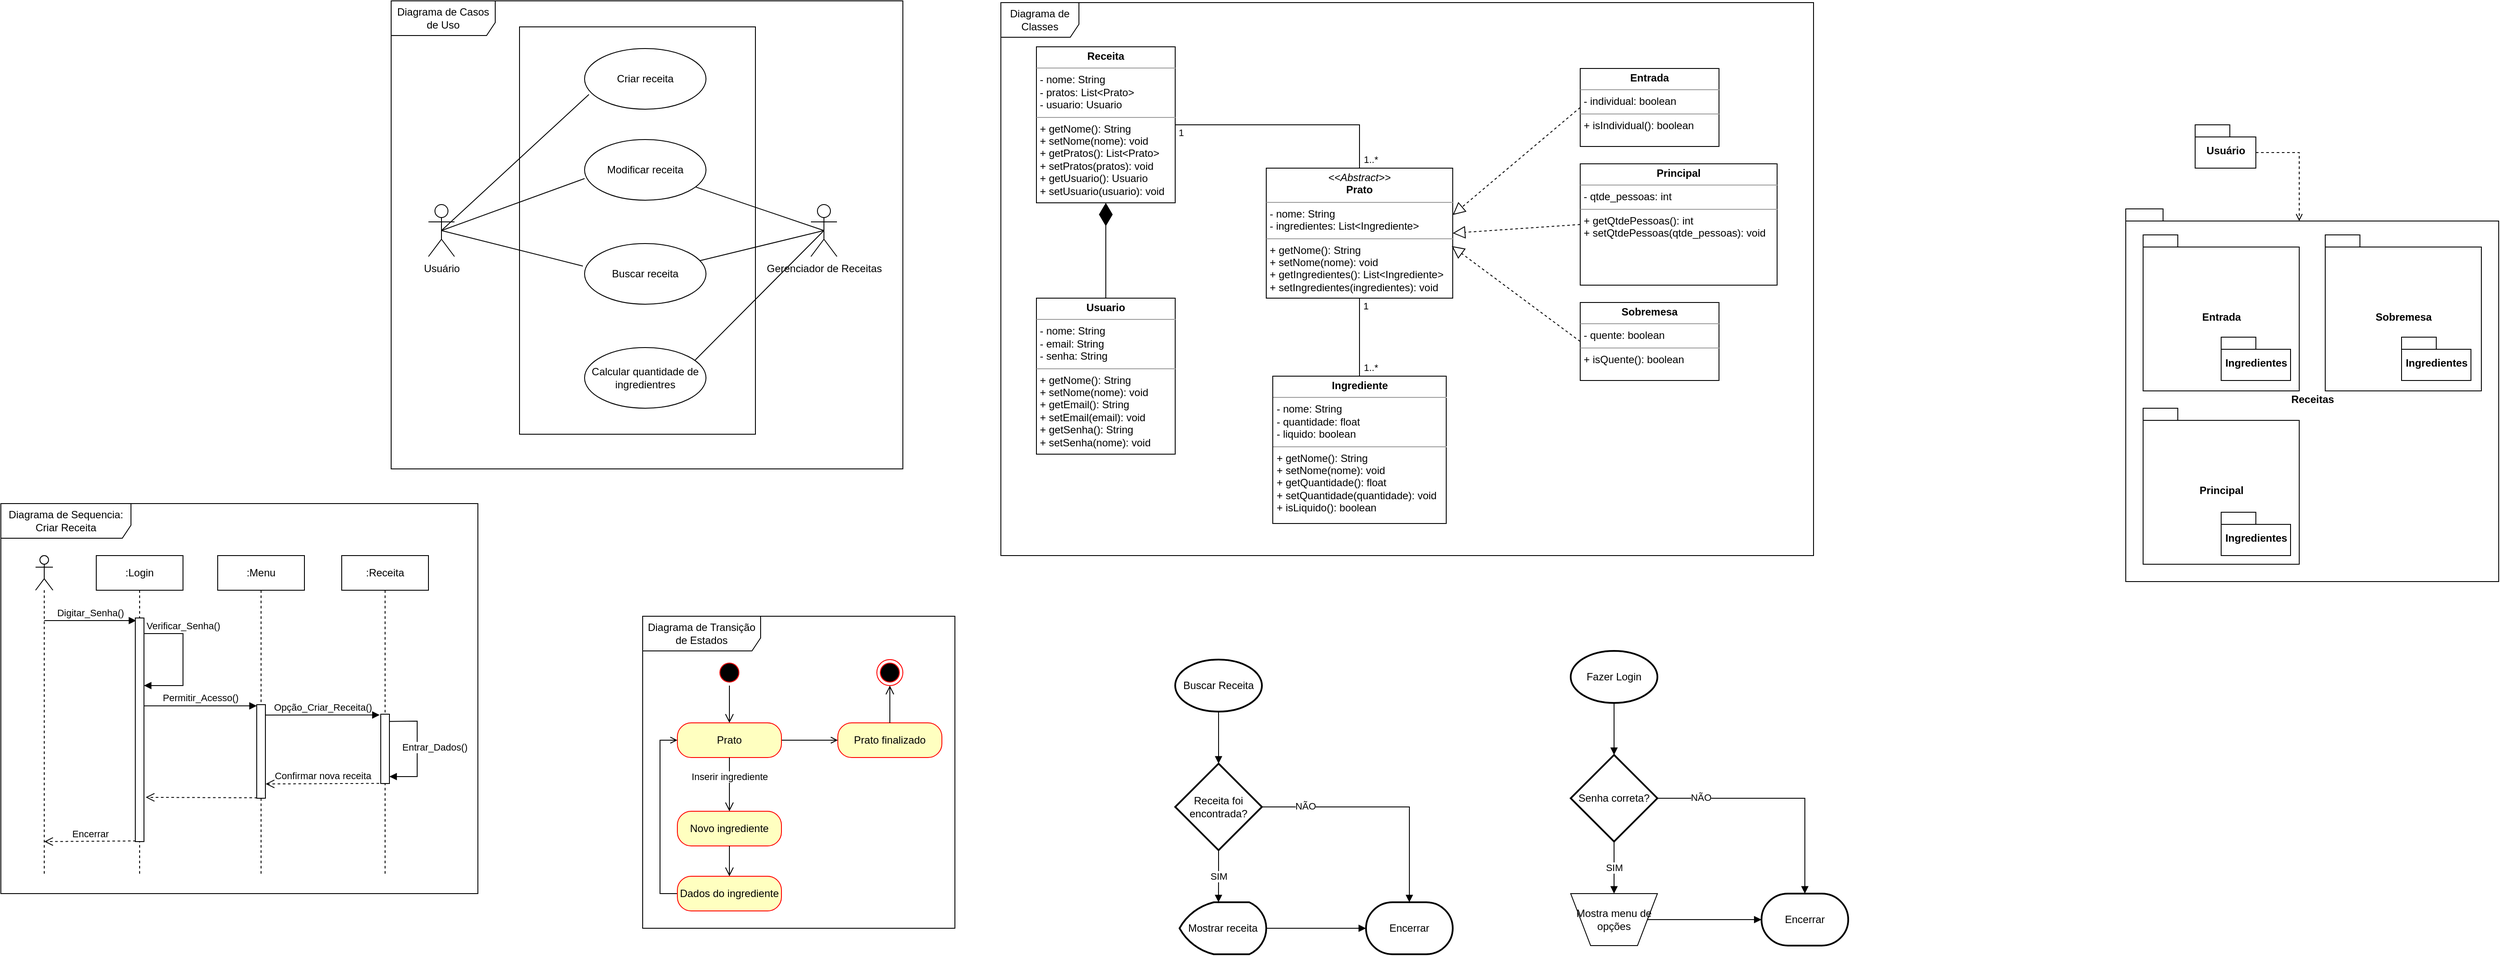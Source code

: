 <mxfile version="20.7.3" type="github" pages="2">
  <diagram id="_pqjIdRNE1lNzWgBRpJp" name="ReceitaFacil">
    <mxGraphModel dx="2261" dy="1933" grid="1" gridSize="10" guides="1" tooltips="1" connect="1" arrows="1" fold="1" page="1" pageScale="1" pageWidth="827" pageHeight="1169" math="0" shadow="0">
      <root>
        <mxCell id="0" />
        <mxCell id="1" parent="0" />
        <mxCell id="X-IdpKSJV3AJV5iMaEPw-19" value="Diagrama de Sequencia:&lt;br&gt;Criar Receita" style="shape=umlFrame;whiteSpace=wrap;html=1;width=150;height=40;" parent="1" vertex="1">
          <mxGeometry x="-740" y="-550" width="550" height="450" as="geometry" />
        </mxCell>
        <mxCell id="10oVBbvQQlzTXneZNWG--9" value="Diagrama de Classes" style="shape=umlFrame;whiteSpace=wrap;html=1;width=90;height=40;" parent="1" vertex="1">
          <mxGeometry x="413" y="-1128" width="937" height="638" as="geometry" />
        </mxCell>
        <mxCell id="10oVBbvQQlzTXneZNWG--10" value="Diagrama de Casos de Uso" style="shape=umlFrame;whiteSpace=wrap;html=1;width=120;height=40;" parent="1" vertex="1">
          <mxGeometry x="-290" y="-1130" width="590" height="540" as="geometry" />
        </mxCell>
        <mxCell id="10oVBbvQQlzTXneZNWG--13" value="" style="html=1;" parent="1" vertex="1">
          <mxGeometry x="-142" y="-1100" width="272" height="470" as="geometry" />
        </mxCell>
        <mxCell id="10oVBbvQQlzTXneZNWG--1" value="&lt;p style=&quot;margin:0px;margin-top:4px;text-align:center;&quot;&gt;&lt;b&gt;Usuario&lt;/b&gt;&lt;/p&gt;&lt;hr size=&quot;1&quot;&gt;&lt;p style=&quot;margin:0px;margin-left:4px;&quot;&gt;- nome: String&lt;/p&gt;&lt;p style=&quot;margin:0px;margin-left:4px;&quot;&gt;- email: String&lt;/p&gt;&lt;p style=&quot;margin:0px;margin-left:4px;&quot;&gt;- senha: String&lt;/p&gt;&lt;hr size=&quot;1&quot;&gt;&lt;p style=&quot;margin:0px;margin-left:4px;&quot;&gt;+ getNome(): String&lt;/p&gt;&lt;p style=&quot;margin:0px;margin-left:4px;&quot;&gt;+ setNome(nome): void&lt;/p&gt;&lt;p style=&quot;margin:0px;margin-left:4px;&quot;&gt;+ getEmail(): String&lt;/p&gt;&lt;p style=&quot;margin:0px;margin-left:4px;&quot;&gt;+ setEmail(email): void&lt;/p&gt;&lt;p style=&quot;margin: 0px 0px 0px 4px;&quot;&gt;+ getSenha(): String&lt;/p&gt;&lt;p style=&quot;margin: 0px 0px 0px 4px;&quot;&gt;+ setSenha(nome): void&lt;/p&gt;" style="verticalAlign=top;align=left;overflow=fill;fontSize=12;fontFamily=Helvetica;html=1;" parent="1" vertex="1">
          <mxGeometry x="454" y="-787" width="160" height="180" as="geometry" />
        </mxCell>
        <mxCell id="10oVBbvQQlzTXneZNWG--2" value="&lt;p style=&quot;margin:0px;margin-top:4px;text-align:center;&quot;&gt;&lt;i&gt;&amp;lt;&amp;lt;Abstract&amp;gt;&amp;gt;&lt;/i&gt;&lt;br&gt;&lt;b&gt;Prato&lt;/b&gt;&lt;/p&gt;&lt;hr size=&quot;1&quot;&gt;&lt;p style=&quot;margin:0px;margin-left:4px;&quot;&gt;- nome: String&lt;/p&gt;&lt;p style=&quot;margin:0px;margin-left:4px;&quot;&gt;- ingredientes: List&amp;lt;Ingrediente&amp;gt;&lt;br&gt;&lt;/p&gt;&lt;hr size=&quot;1&quot;&gt;&lt;p style=&quot;margin: 0px 0px 0px 4px;&quot;&gt;+ getNome(): String&lt;/p&gt;&lt;p style=&quot;margin: 0px 0px 0px 4px;&quot;&gt;+ setNome(nome): void&lt;/p&gt;&lt;p style=&quot;margin: 0px 0px 0px 4px;&quot;&gt;+ getIngredientes(): List&amp;lt;Ingrediente&amp;gt;&lt;/p&gt;&lt;p style=&quot;margin: 0px 0px 0px 4px;&quot;&gt;+ setIngredientes(ingredientes): void&lt;/p&gt;" style="verticalAlign=top;align=left;overflow=fill;fontSize=12;fontFamily=Helvetica;html=1;" parent="1" vertex="1">
          <mxGeometry x="719" y="-937" width="215" height="150" as="geometry" />
        </mxCell>
        <mxCell id="10oVBbvQQlzTXneZNWG--3" value="&lt;p style=&quot;margin:0px;margin-top:4px;text-align:center;&quot;&gt;&lt;b&gt;Entrada&lt;/b&gt;&lt;/p&gt;&lt;hr size=&quot;1&quot;&gt;&lt;p style=&quot;margin:0px;margin-left:4px;&quot;&gt;&lt;span style=&quot;background-color: initial;&quot;&gt;- individual: boolean&lt;/span&gt;&lt;br&gt;&lt;/p&gt;&lt;hr size=&quot;1&quot;&gt;&lt;p style=&quot;margin:0px;margin-left:4px;&quot;&gt;+ isIndividual(): boolean&lt;/p&gt;" style="verticalAlign=top;align=left;overflow=fill;fontSize=12;fontFamily=Helvetica;html=1;" parent="1" vertex="1">
          <mxGeometry x="1081" y="-1052" width="160" height="90" as="geometry" />
        </mxCell>
        <mxCell id="10oVBbvQQlzTXneZNWG--4" value="&lt;p style=&quot;margin:0px;margin-top:4px;text-align:center;&quot;&gt;&lt;b&gt;Sobremesa&lt;/b&gt;&lt;/p&gt;&lt;hr size=&quot;1&quot;&gt;&lt;p style=&quot;margin:0px;margin-left:4px;&quot;&gt;&lt;span style=&quot;background-color: initial;&quot;&gt;- quente: boolean&lt;/span&gt;&lt;br&gt;&lt;/p&gt;&lt;hr size=&quot;1&quot;&gt;&lt;p style=&quot;margin:0px;margin-left:4px;&quot;&gt;+ isQuente(): boolean&lt;/p&gt;" style="verticalAlign=top;align=left;overflow=fill;fontSize=12;fontFamily=Helvetica;html=1;" parent="1" vertex="1">
          <mxGeometry x="1081" y="-782" width="160" height="90" as="geometry" />
        </mxCell>
        <mxCell id="10oVBbvQQlzTXneZNWG--5" value="&lt;p style=&quot;margin:0px;margin-top:4px;text-align:center;&quot;&gt;&lt;b&gt;Ingrediente&lt;/b&gt;&lt;/p&gt;&lt;hr size=&quot;1&quot;&gt;&lt;p style=&quot;margin:0px;margin-left:4px;&quot;&gt;- nome: String&lt;/p&gt;&lt;p style=&quot;margin:0px;margin-left:4px;&quot;&gt;- quantidade: float&lt;/p&gt;&lt;p style=&quot;margin:0px;margin-left:4px;&quot;&gt;- liquido: boolean&lt;/p&gt;&lt;hr size=&quot;1&quot;&gt;&lt;p style=&quot;margin:0px;margin-left:4px;&quot;&gt;+ getNome(): String&lt;/p&gt;&lt;p style=&quot;margin:0px;margin-left:4px;&quot;&gt;+ setNome(nome): void&lt;/p&gt;&lt;p style=&quot;margin:0px;margin-left:4px;&quot;&gt;+ getQuantidade(): float&lt;/p&gt;&lt;p style=&quot;margin:0px;margin-left:4px;&quot;&gt;+ setQuantidade(quantidade): void&lt;/p&gt;&lt;p style=&quot;margin:0px;margin-left:4px;&quot;&gt;+ isLiquido(): boolean&lt;/p&gt;" style="verticalAlign=top;align=left;overflow=fill;fontSize=12;fontFamily=Helvetica;html=1;" parent="1" vertex="1">
          <mxGeometry x="726.5" y="-697" width="200" height="170" as="geometry" />
        </mxCell>
        <mxCell id="10oVBbvQQlzTXneZNWG--7" value="&lt;p style=&quot;margin:0px;margin-top:4px;text-align:center;&quot;&gt;&lt;b&gt;Receita&lt;/b&gt;&lt;/p&gt;&lt;hr size=&quot;1&quot;&gt;&lt;p style=&quot;margin:0px;margin-left:4px;&quot;&gt;- nome: String&lt;/p&gt;&lt;p style=&quot;margin:0px;margin-left:4px;&quot;&gt;- pratos: List&amp;lt;Prato&amp;gt;&lt;br&gt;&lt;/p&gt;&lt;p style=&quot;margin:0px;margin-left:4px;&quot;&gt;- usuario: Usuario&lt;/p&gt;&lt;hr size=&quot;1&quot;&gt;&lt;p style=&quot;margin: 0px 0px 0px 4px;&quot;&gt;+ getNome(): String&lt;/p&gt;&lt;p style=&quot;margin: 0px 0px 0px 4px;&quot;&gt;+ setNome(nome): void&lt;/p&gt;&lt;p style=&quot;margin: 0px 0px 0px 4px;&quot;&gt;+ getPratos(): List&amp;lt;Prato&amp;gt;&lt;/p&gt;&lt;p style=&quot;margin: 0px 0px 0px 4px;&quot;&gt;+ setPratos(pratos): void&lt;/p&gt;&lt;p style=&quot;margin: 0px 0px 0px 4px;&quot;&gt;+ getUsuario(): Usuario&lt;/p&gt;&lt;p style=&quot;margin: 0px 0px 0px 4px;&quot;&gt;+ setUsuario(usuario): void&lt;/p&gt;" style="verticalAlign=top;align=left;overflow=fill;fontSize=12;fontFamily=Helvetica;html=1;" parent="1" vertex="1">
          <mxGeometry x="454" y="-1077" width="160" height="180" as="geometry" />
        </mxCell>
        <mxCell id="10oVBbvQQlzTXneZNWG--8" value="&lt;p style=&quot;margin:0px;margin-top:4px;text-align:center;&quot;&gt;&lt;b&gt;Principal&lt;/b&gt;&lt;/p&gt;&lt;hr size=&quot;1&quot;&gt;&lt;p style=&quot;margin:0px;margin-left:4px;&quot;&gt;&lt;span style=&quot;background-color: initial;&quot;&gt;- qtde_pessoas: int&lt;/span&gt;&lt;br&gt;&lt;/p&gt;&lt;hr size=&quot;1&quot;&gt;&lt;p style=&quot;margin: 0px 0px 0px 4px;&quot;&gt;+ getQtdePessoas(): int&lt;/p&gt;&lt;p style=&quot;margin: 0px 0px 0px 4px;&quot;&gt;+ setQtdePessoas(qtde_pessoas): void&lt;/p&gt;&lt;div&gt;&lt;br&gt;&lt;/div&gt;" style="verticalAlign=top;align=left;overflow=fill;fontSize=12;fontFamily=Helvetica;html=1;" parent="1" vertex="1">
          <mxGeometry x="1081" y="-942" width="227" height="140" as="geometry" />
        </mxCell>
        <mxCell id="10oVBbvQQlzTXneZNWG--11" value="Usuário" style="shape=umlActor;verticalLabelPosition=bottom;verticalAlign=top;html=1;" parent="1" vertex="1">
          <mxGeometry x="-247" y="-895" width="30" height="60" as="geometry" />
        </mxCell>
        <mxCell id="10oVBbvQQlzTXneZNWG--12" value="Gerenciador de Receitas" style="shape=umlActor;verticalLabelPosition=bottom;verticalAlign=top;html=1;" parent="1" vertex="1">
          <mxGeometry x="194" y="-895" width="30" height="60" as="geometry" />
        </mxCell>
        <mxCell id="10oVBbvQQlzTXneZNWG--16" value="Criar receita" style="ellipse;whiteSpace=wrap;html=1;" parent="1" vertex="1">
          <mxGeometry x="-67" y="-1075" width="140" height="70" as="geometry" />
        </mxCell>
        <mxCell id="10oVBbvQQlzTXneZNWG--17" value="Modificar receita" style="ellipse;whiteSpace=wrap;html=1;" parent="1" vertex="1">
          <mxGeometry x="-67" y="-970" width="140" height="70" as="geometry" />
        </mxCell>
        <mxCell id="10oVBbvQQlzTXneZNWG--18" value="Buscar receita" style="ellipse;whiteSpace=wrap;html=1;" parent="1" vertex="1">
          <mxGeometry x="-67" y="-850" width="140" height="70" as="geometry" />
        </mxCell>
        <mxCell id="10oVBbvQQlzTXneZNWG--20" value="Calcular quantidade de ingredientres" style="ellipse;whiteSpace=wrap;html=1;" parent="1" vertex="1">
          <mxGeometry x="-67" y="-730" width="140" height="70" as="geometry" />
        </mxCell>
        <mxCell id="10oVBbvQQlzTXneZNWG--33" value="" style="endArrow=none;html=1;rounded=0;exitX=0.5;exitY=0.5;exitDx=0;exitDy=0;exitPerimeter=0;entryX=0.036;entryY=0.757;entryDx=0;entryDy=0;entryPerimeter=0;" parent="1" source="10oVBbvQQlzTXneZNWG--11" target="10oVBbvQQlzTXneZNWG--16" edge="1">
          <mxGeometry relative="1" as="geometry">
            <mxPoint x="-207" y="-900" as="sourcePoint" />
            <mxPoint x="-37" y="-1020" as="targetPoint" />
          </mxGeometry>
        </mxCell>
        <mxCell id="10oVBbvQQlzTXneZNWG--34" value="" style="endArrow=none;html=1;rounded=0;exitX=0.5;exitY=0.5;exitDx=0;exitDy=0;exitPerimeter=0;entryX=0;entryY=0.643;entryDx=0;entryDy=0;entryPerimeter=0;" parent="1" source="10oVBbvQQlzTXneZNWG--11" target="10oVBbvQQlzTXneZNWG--17" edge="1">
          <mxGeometry relative="1" as="geometry">
            <mxPoint x="-497" y="-800" as="sourcePoint" />
            <mxPoint x="-337" y="-800" as="targetPoint" />
          </mxGeometry>
        </mxCell>
        <mxCell id="10oVBbvQQlzTXneZNWG--35" value="" style="endArrow=none;html=1;rounded=0;exitX=0.5;exitY=0.5;exitDx=0;exitDy=0;exitPerimeter=0;entryX=-0.014;entryY=0.371;entryDx=0;entryDy=0;entryPerimeter=0;" parent="1" source="10oVBbvQQlzTXneZNWG--11" target="10oVBbvQQlzTXneZNWG--18" edge="1">
          <mxGeometry relative="1" as="geometry">
            <mxPoint x="-447" y="-840" as="sourcePoint" />
            <mxPoint x="-287" y="-840" as="targetPoint" />
          </mxGeometry>
        </mxCell>
        <mxCell id="10oVBbvQQlzTXneZNWG--36" value="" style="endArrow=none;html=1;rounded=0;entryX=0.5;entryY=0.5;entryDx=0;entryDy=0;entryPerimeter=0;exitX=0.907;exitY=0.214;exitDx=0;exitDy=0;exitPerimeter=0;" parent="1" source="10oVBbvQQlzTXneZNWG--20" target="10oVBbvQQlzTXneZNWG--12" edge="1">
          <mxGeometry relative="1" as="geometry">
            <mxPoint x="-477" y="-800" as="sourcePoint" />
            <mxPoint x="-317" y="-800" as="targetPoint" />
          </mxGeometry>
        </mxCell>
        <mxCell id="10oVBbvQQlzTXneZNWG--37" value="" style="endArrow=none;html=1;rounded=0;entryX=0.5;entryY=0.5;entryDx=0;entryDy=0;entryPerimeter=0;" parent="1" source="10oVBbvQQlzTXneZNWG--18" target="10oVBbvQQlzTXneZNWG--12" edge="1">
          <mxGeometry relative="1" as="geometry">
            <mxPoint x="-487" y="-790" as="sourcePoint" />
            <mxPoint x="193" y="-860" as="targetPoint" />
          </mxGeometry>
        </mxCell>
        <mxCell id="10oVBbvQQlzTXneZNWG--38" value="" style="endArrow=none;html=1;rounded=0;exitX=0.5;exitY=0.5;exitDx=0;exitDy=0;exitPerimeter=0;" parent="1" source="10oVBbvQQlzTXneZNWG--12" target="10oVBbvQQlzTXneZNWG--17" edge="1">
          <mxGeometry relative="1" as="geometry">
            <mxPoint x="-497" y="-760" as="sourcePoint" />
            <mxPoint x="-337" y="-760" as="targetPoint" />
          </mxGeometry>
        </mxCell>
        <mxCell id="X-IdpKSJV3AJV5iMaEPw-4" value="" style="endArrow=none;html=1;edgeStyle=orthogonalEdgeStyle;rounded=0;exitX=0.5;exitY=1;exitDx=0;exitDy=0;entryX=0.5;entryY=0;entryDx=0;entryDy=0;" parent="1" source="10oVBbvQQlzTXneZNWG--2" target="10oVBbvQQlzTXneZNWG--5" edge="1">
          <mxGeometry relative="1" as="geometry">
            <mxPoint x="1721" y="-697" as="sourcePoint" />
            <mxPoint x="1881" y="-697" as="targetPoint" />
          </mxGeometry>
        </mxCell>
        <mxCell id="X-IdpKSJV3AJV5iMaEPw-5" value="1" style="edgeLabel;resizable=0;html=1;align=left;verticalAlign=bottom;" parent="X-IdpKSJV3AJV5iMaEPw-4" connectable="0" vertex="1">
          <mxGeometry x="-1" relative="1" as="geometry">
            <mxPoint x="2" y="17" as="offset" />
          </mxGeometry>
        </mxCell>
        <mxCell id="X-IdpKSJV3AJV5iMaEPw-6" value="1..*" style="edgeLabel;resizable=0;html=1;align=right;verticalAlign=bottom;" parent="X-IdpKSJV3AJV5iMaEPw-4" connectable="0" vertex="1">
          <mxGeometry x="1" relative="1" as="geometry">
            <mxPoint x="22" y="-2" as="offset" />
          </mxGeometry>
        </mxCell>
        <mxCell id="X-IdpKSJV3AJV5iMaEPw-10" value="" style="endArrow=block;dashed=1;endFill=0;endSize=12;html=1;rounded=0;exitX=0;exitY=0.5;exitDx=0;exitDy=0;entryX=1;entryY=0.36;entryDx=0;entryDy=0;entryPerimeter=0;" parent="1" source="10oVBbvQQlzTXneZNWG--3" target="10oVBbvQQlzTXneZNWG--2" edge="1">
          <mxGeometry width="160" relative="1" as="geometry">
            <mxPoint x="961" y="-797" as="sourcePoint" />
            <mxPoint x="931" y="-877" as="targetPoint" />
          </mxGeometry>
        </mxCell>
        <mxCell id="X-IdpKSJV3AJV5iMaEPw-11" value="" style="endArrow=block;dashed=1;endFill=0;endSize=12;html=1;rounded=0;exitX=0;exitY=0.5;exitDx=0;exitDy=0;entryX=1;entryY=0.5;entryDx=0;entryDy=0;" parent="1" source="10oVBbvQQlzTXneZNWG--8" target="10oVBbvQQlzTXneZNWG--2" edge="1">
          <mxGeometry width="160" relative="1" as="geometry">
            <mxPoint x="1001" y="-637" as="sourcePoint" />
            <mxPoint x="1161" y="-637" as="targetPoint" />
          </mxGeometry>
        </mxCell>
        <mxCell id="X-IdpKSJV3AJV5iMaEPw-12" value="" style="endArrow=block;dashed=1;endFill=0;endSize=12;html=1;rounded=0;exitX=0;exitY=0.5;exitDx=0;exitDy=0;entryX=0.995;entryY=0.6;entryDx=0;entryDy=0;entryPerimeter=0;" parent="1" source="10oVBbvQQlzTXneZNWG--4" target="10oVBbvQQlzTXneZNWG--2" edge="1">
          <mxGeometry width="160" relative="1" as="geometry">
            <mxPoint x="951" y="-767" as="sourcePoint" />
            <mxPoint x="1111" y="-767" as="targetPoint" />
          </mxGeometry>
        </mxCell>
        <mxCell id="X-IdpKSJV3AJV5iMaEPw-13" value="" style="endArrow=none;html=1;edgeStyle=orthogonalEdgeStyle;rounded=0;exitX=1;exitY=0.5;exitDx=0;exitDy=0;entryX=0.5;entryY=0;entryDx=0;entryDy=0;" parent="1" source="10oVBbvQQlzTXneZNWG--7" target="10oVBbvQQlzTXneZNWG--2" edge="1">
          <mxGeometry relative="1" as="geometry">
            <mxPoint x="836.5" y="-991" as="sourcePoint" />
            <mxPoint x="836.5" y="-901" as="targetPoint" />
          </mxGeometry>
        </mxCell>
        <mxCell id="X-IdpKSJV3AJV5iMaEPw-14" value="1" style="edgeLabel;resizable=0;html=1;align=left;verticalAlign=bottom;" parent="X-IdpKSJV3AJV5iMaEPw-13" connectable="0" vertex="1">
          <mxGeometry x="-1" relative="1" as="geometry">
            <mxPoint x="2" y="17" as="offset" />
          </mxGeometry>
        </mxCell>
        <mxCell id="X-IdpKSJV3AJV5iMaEPw-15" value="1..*" style="edgeLabel;resizable=0;html=1;align=right;verticalAlign=bottom;" parent="X-IdpKSJV3AJV5iMaEPw-13" connectable="0" vertex="1">
          <mxGeometry x="1" relative="1" as="geometry">
            <mxPoint x="22" y="-2" as="offset" />
          </mxGeometry>
        </mxCell>
        <mxCell id="X-IdpKSJV3AJV5iMaEPw-18" value="" style="endArrow=diamondThin;endFill=1;endSize=24;html=1;rounded=0;entryX=0.5;entryY=1;entryDx=0;entryDy=0;exitX=0.5;exitY=0;exitDx=0;exitDy=0;" parent="1" source="10oVBbvQQlzTXneZNWG--1" target="10oVBbvQQlzTXneZNWG--7" edge="1">
          <mxGeometry width="160" relative="1" as="geometry">
            <mxPoint x="401" y="-847" as="sourcePoint" />
            <mxPoint x="561" y="-847" as="targetPoint" />
          </mxGeometry>
        </mxCell>
        <mxCell id="X-IdpKSJV3AJV5iMaEPw-20" value="" style="shape=umlLifeline;participant=umlActor;perimeter=lifelinePerimeter;whiteSpace=wrap;html=1;container=1;collapsible=0;recursiveResize=0;verticalAlign=top;spacingTop=36;outlineConnect=0;" parent="1" vertex="1">
          <mxGeometry x="-700" y="-490" width="20" height="370" as="geometry" />
        </mxCell>
        <mxCell id="X-IdpKSJV3AJV5iMaEPw-25" value="Digitar_Senha()" style="html=1;verticalAlign=bottom;endArrow=block;rounded=0;entryX=0.1;entryY=0.1;entryDx=0;entryDy=0;entryPerimeter=0;" parent="X-IdpKSJV3AJV5iMaEPw-20" edge="1">
          <mxGeometry width="80" relative="1" as="geometry">
            <mxPoint x="10" y="75" as="sourcePoint" />
            <mxPoint x="116" y="75" as="targetPoint" />
          </mxGeometry>
        </mxCell>
        <mxCell id="X-IdpKSJV3AJV5iMaEPw-21" value=":Login" style="shape=umlLifeline;perimeter=lifelinePerimeter;whiteSpace=wrap;html=1;container=1;collapsible=0;recursiveResize=0;outlineConnect=0;" parent="1" vertex="1">
          <mxGeometry x="-630" y="-490" width="100" height="370" as="geometry" />
        </mxCell>
        <mxCell id="X-IdpKSJV3AJV5iMaEPw-23" value="" style="html=1;points=[];perimeter=orthogonalPerimeter;" parent="X-IdpKSJV3AJV5iMaEPw-21" vertex="1">
          <mxGeometry x="45" y="72" width="10" height="258" as="geometry" />
        </mxCell>
        <mxCell id="X-IdpKSJV3AJV5iMaEPw-26" value="Verificar_Senha()" style="html=1;verticalAlign=bottom;endArrow=block;rounded=0;" parent="X-IdpKSJV3AJV5iMaEPw-21" source="X-IdpKSJV3AJV5iMaEPw-23" target="X-IdpKSJV3AJV5iMaEPw-23" edge="1">
          <mxGeometry x="-0.4" width="80" relative="1" as="geometry">
            <mxPoint x="60" y="90" as="sourcePoint" />
            <mxPoint x="60" y="410" as="targetPoint" />
            <Array as="points">
              <mxPoint x="100" y="90" />
              <mxPoint x="100" y="150" />
            </Array>
            <mxPoint as="offset" />
          </mxGeometry>
        </mxCell>
        <mxCell id="X-IdpKSJV3AJV5iMaEPw-22" value=":Menu" style="shape=umlLifeline;perimeter=lifelinePerimeter;whiteSpace=wrap;html=1;container=1;collapsible=0;recursiveResize=0;outlineConnect=0;" parent="1" vertex="1">
          <mxGeometry x="-490" y="-490" width="100" height="370" as="geometry" />
        </mxCell>
        <mxCell id="X-IdpKSJV3AJV5iMaEPw-28" value="Permitir_Acesso()" style="html=1;verticalAlign=bottom;endArrow=block;rounded=0;entryX=0;entryY=0.013;entryDx=0;entryDy=0;entryPerimeter=0;" parent="1" source="X-IdpKSJV3AJV5iMaEPw-23" target="X-IdpKSJV3AJV5iMaEPw-27" edge="1">
          <mxGeometry width="80" relative="1" as="geometry">
            <mxPoint x="-530" y="-305.29" as="sourcePoint" />
            <mxPoint x="-450" y="-305.29" as="targetPoint" />
          </mxGeometry>
        </mxCell>
        <mxCell id="X-IdpKSJV3AJV5iMaEPw-27" value="" style="html=1;points=[];perimeter=orthogonalPerimeter;" parent="1" vertex="1">
          <mxGeometry x="-445" y="-318" width="10" height="108" as="geometry" />
        </mxCell>
        <mxCell id="X-IdpKSJV3AJV5iMaEPw-29" value=":Receita" style="shape=umlLifeline;perimeter=lifelinePerimeter;whiteSpace=wrap;html=1;container=1;collapsible=0;recursiveResize=0;outlineConnect=0;" parent="1" vertex="1">
          <mxGeometry x="-347" y="-490" width="100" height="370" as="geometry" />
        </mxCell>
        <mxCell id="X-IdpKSJV3AJV5iMaEPw-30" value="" style="html=1;points=[];perimeter=orthogonalPerimeter;" parent="X-IdpKSJV3AJV5iMaEPw-29" vertex="1">
          <mxGeometry x="45" y="183" width="10" height="80" as="geometry" />
        </mxCell>
        <mxCell id="X-IdpKSJV3AJV5iMaEPw-32" value="Entrar_Dados()" style="html=1;verticalAlign=bottom;endArrow=block;rounded=0;exitX=0.957;exitY=0.105;exitDx=0;exitDy=0;exitPerimeter=0;" parent="X-IdpKSJV3AJV5iMaEPw-29" source="X-IdpKSJV3AJV5iMaEPw-30" target="X-IdpKSJV3AJV5iMaEPw-30" edge="1">
          <mxGeometry x="0.112" y="20" width="80" relative="1" as="geometry">
            <mxPoint x="117" y="200" as="sourcePoint" />
            <mxPoint x="197" y="200" as="targetPoint" />
            <Array as="points">
              <mxPoint x="87" y="191" />
            </Array>
            <mxPoint as="offset" />
          </mxGeometry>
        </mxCell>
        <mxCell id="X-IdpKSJV3AJV5iMaEPw-31" value="Opção_Criar_Receita()" style="html=1;verticalAlign=bottom;endArrow=block;rounded=0;entryX=-0.129;entryY=0.011;entryDx=0;entryDy=0;entryPerimeter=0;exitX=0.971;exitY=0.111;exitDx=0;exitDy=0;exitPerimeter=0;" parent="1" source="X-IdpKSJV3AJV5iMaEPw-27" target="X-IdpKSJV3AJV5iMaEPw-30" edge="1">
          <mxGeometry width="80" relative="1" as="geometry">
            <mxPoint x="-430" y="-304" as="sourcePoint" />
            <mxPoint x="-330" y="-300" as="targetPoint" />
          </mxGeometry>
        </mxCell>
        <mxCell id="X-IdpKSJV3AJV5iMaEPw-33" value="Confirmar nova receita" style="html=1;verticalAlign=bottom;endArrow=open;dashed=1;endSize=8;rounded=0;exitX=-0.186;exitY=0.998;exitDx=0;exitDy=0;exitPerimeter=0;entryX=1.029;entryY=0.847;entryDx=0;entryDy=0;entryPerimeter=0;" parent="1" source="X-IdpKSJV3AJV5iMaEPw-30" target="X-IdpKSJV3AJV5iMaEPw-27" edge="1">
          <mxGeometry relative="1" as="geometry">
            <mxPoint x="-310" y="-220" as="sourcePoint" />
            <mxPoint x="-390" y="-220" as="targetPoint" />
          </mxGeometry>
        </mxCell>
        <mxCell id="X-IdpKSJV3AJV5iMaEPw-34" value="" style="html=1;verticalAlign=bottom;endArrow=open;dashed=1;endSize=8;rounded=0;exitX=0.057;exitY=0.995;exitDx=0;exitDy=0;exitPerimeter=0;entryX=1.2;entryY=0.802;entryDx=0;entryDy=0;entryPerimeter=0;" parent="1" source="X-IdpKSJV3AJV5iMaEPw-27" target="X-IdpKSJV3AJV5iMaEPw-23" edge="1">
          <mxGeometry relative="1" as="geometry">
            <mxPoint x="-460" y="-210" as="sourcePoint" />
            <mxPoint x="-540" y="-210" as="targetPoint" />
          </mxGeometry>
        </mxCell>
        <mxCell id="X-IdpKSJV3AJV5iMaEPw-35" value="Encerrar" style="html=1;verticalAlign=bottom;endArrow=open;dashed=1;endSize=8;rounded=0;exitX=0.057;exitY=0.997;exitDx=0;exitDy=0;exitPerimeter=0;" parent="1" source="X-IdpKSJV3AJV5iMaEPw-23" edge="1">
          <mxGeometry relative="1" as="geometry">
            <mxPoint x="-610" y="-160" as="sourcePoint" />
            <mxPoint x="-690" y="-160" as="targetPoint" />
          </mxGeometry>
        </mxCell>
        <mxCell id="X-IdpKSJV3AJV5iMaEPw-37" value="" style="ellipse;html=1;shape=endState;fillColor=#000000;strokeColor=#ff0000;" parent="1" vertex="1">
          <mxGeometry x="270" y="-370" width="30" height="30" as="geometry" />
        </mxCell>
        <mxCell id="X-IdpKSJV3AJV5iMaEPw-38" value="" style="ellipse;html=1;shape=startState;fillColor=#000000;strokeColor=#ff0000;" parent="1" vertex="1">
          <mxGeometry x="85" y="-370" width="30" height="30" as="geometry" />
        </mxCell>
        <mxCell id="X-IdpKSJV3AJV5iMaEPw-39" value="" style="edgeStyle=orthogonalEdgeStyle;html=1;verticalAlign=bottom;endArrow=open;endSize=8;strokeColor=#000000;rounded=0;entryX=0.5;entryY=0;entryDx=0;entryDy=0;" parent="1" source="X-IdpKSJV3AJV5iMaEPw-38" target="X-IdpKSJV3AJV5iMaEPw-40" edge="1">
          <mxGeometry relative="1" as="geometry">
            <mxPoint x="100" y="-110" as="targetPoint" />
          </mxGeometry>
        </mxCell>
        <mxCell id="X-IdpKSJV3AJV5iMaEPw-57" style="edgeStyle=orthogonalEdgeStyle;rounded=0;orthogonalLoop=1;jettySize=auto;html=1;exitX=1;exitY=0.5;exitDx=0;exitDy=0;entryX=0;entryY=0.5;entryDx=0;entryDy=0;strokeColor=#000000;endArrow=open;endFill=0;" parent="1" source="X-IdpKSJV3AJV5iMaEPw-40" target="X-IdpKSJV3AJV5iMaEPw-48" edge="1">
          <mxGeometry relative="1" as="geometry" />
        </mxCell>
        <mxCell id="X-IdpKSJV3AJV5iMaEPw-40" value="Prato" style="rounded=1;whiteSpace=wrap;html=1;arcSize=40;fontColor=#000000;fillColor=#ffffc0;strokeColor=#ff0000;" parent="1" vertex="1">
          <mxGeometry x="40" y="-297" width="120" height="40" as="geometry" />
        </mxCell>
        <mxCell id="X-IdpKSJV3AJV5iMaEPw-41" value="Inserir ingrediente" style="edgeStyle=orthogonalEdgeStyle;html=1;verticalAlign=bottom;endArrow=open;endSize=8;strokeColor=#000000;rounded=0;entryX=0.5;entryY=0;entryDx=0;entryDy=0;" parent="1" source="X-IdpKSJV3AJV5iMaEPw-40" target="X-IdpKSJV3AJV5iMaEPw-42" edge="1">
          <mxGeometry relative="1" as="geometry">
            <mxPoint x="275" y="-40" as="targetPoint" />
          </mxGeometry>
        </mxCell>
        <mxCell id="X-IdpKSJV3AJV5iMaEPw-42" value="Novo ingrediente" style="rounded=1;whiteSpace=wrap;html=1;arcSize=40;fontColor=#000000;fillColor=#ffffc0;strokeColor=#ff0000;" parent="1" vertex="1">
          <mxGeometry x="40" y="-195" width="120" height="40" as="geometry" />
        </mxCell>
        <mxCell id="X-IdpKSJV3AJV5iMaEPw-43" value="" style="edgeStyle=orthogonalEdgeStyle;html=1;verticalAlign=bottom;endArrow=open;endSize=8;strokeColor=#000000;rounded=0;entryX=0.5;entryY=0;entryDx=0;entryDy=0;" parent="1" source="X-IdpKSJV3AJV5iMaEPw-42" target="X-IdpKSJV3AJV5iMaEPw-46" edge="1">
          <mxGeometry relative="1" as="geometry">
            <mxPoint x="109" y="-120" as="targetPoint" />
          </mxGeometry>
        </mxCell>
        <mxCell id="X-IdpKSJV3AJV5iMaEPw-56" style="edgeStyle=orthogonalEdgeStyle;rounded=0;orthogonalLoop=1;jettySize=auto;html=1;exitX=0;exitY=0.5;exitDx=0;exitDy=0;entryX=0;entryY=0.5;entryDx=0;entryDy=0;strokeColor=#000000;endArrow=open;endFill=0;" parent="1" source="X-IdpKSJV3AJV5iMaEPw-46" target="X-IdpKSJV3AJV5iMaEPw-40" edge="1">
          <mxGeometry relative="1" as="geometry" />
        </mxCell>
        <mxCell id="X-IdpKSJV3AJV5iMaEPw-46" value="Dados do ingrediente" style="rounded=1;whiteSpace=wrap;html=1;arcSize=40;fontColor=#000000;fillColor=#ffffc0;strokeColor=#ff0000;" parent="1" vertex="1">
          <mxGeometry x="40" y="-120" width="120" height="40" as="geometry" />
        </mxCell>
        <mxCell id="X-IdpKSJV3AJV5iMaEPw-48" value="Prato finalizado" style="rounded=1;whiteSpace=wrap;html=1;arcSize=40;fontColor=#000000;fillColor=#ffffc0;strokeColor=#ff0000;" parent="1" vertex="1">
          <mxGeometry x="225" y="-297" width="120" height="40" as="geometry" />
        </mxCell>
        <mxCell id="X-IdpKSJV3AJV5iMaEPw-49" value="" style="edgeStyle=orthogonalEdgeStyle;html=1;verticalAlign=bottom;endArrow=open;endSize=8;strokeColor=#000000;rounded=0;entryX=0.5;entryY=1;entryDx=0;entryDy=0;" parent="1" source="X-IdpKSJV3AJV5iMaEPw-48" target="X-IdpKSJV3AJV5iMaEPw-37" edge="1">
          <mxGeometry relative="1" as="geometry">
            <mxPoint x="285" y="-210" as="targetPoint" />
          </mxGeometry>
        </mxCell>
        <mxCell id="X-IdpKSJV3AJV5iMaEPw-54" value="Diagrama de Transição de Estados" style="shape=umlFrame;whiteSpace=wrap;html=1;width=136;height=40;" parent="1" vertex="1">
          <mxGeometry y="-420" width="360" height="360" as="geometry" />
        </mxCell>
        <mxCell id="X-IdpKSJV3AJV5iMaEPw-66" value="SIM" style="edgeStyle=orthogonalEdgeStyle;rounded=0;orthogonalLoop=1;jettySize=auto;html=1;exitX=0.5;exitY=1;exitDx=0;exitDy=0;exitPerimeter=0;entryX=0.449;entryY=0;entryDx=0;entryDy=0;entryPerimeter=0;strokeColor=#000000;endArrow=block;endFill=1;" parent="1" source="X-IdpKSJV3AJV5iMaEPw-59" target="X-IdpKSJV3AJV5iMaEPw-64" edge="1">
          <mxGeometry relative="1" as="geometry" />
        </mxCell>
        <mxCell id="X-IdpKSJV3AJV5iMaEPw-67" style="edgeStyle=orthogonalEdgeStyle;rounded=0;orthogonalLoop=1;jettySize=auto;html=1;exitX=1;exitY=0.5;exitDx=0;exitDy=0;exitPerimeter=0;entryX=0.5;entryY=0;entryDx=0;entryDy=0;entryPerimeter=0;strokeColor=#000000;endArrow=block;endFill=1;" parent="1" source="X-IdpKSJV3AJV5iMaEPw-59" target="X-IdpKSJV3AJV5iMaEPw-62" edge="1">
          <mxGeometry relative="1" as="geometry" />
        </mxCell>
        <mxCell id="X-IdpKSJV3AJV5iMaEPw-68" value="NÃO" style="edgeLabel;html=1;align=center;verticalAlign=middle;resizable=0;points=[];" parent="X-IdpKSJV3AJV5iMaEPw-67" vertex="1" connectable="0">
          <mxGeometry x="-0.643" y="1" relative="1" as="geometry">
            <mxPoint as="offset" />
          </mxGeometry>
        </mxCell>
        <mxCell id="X-IdpKSJV3AJV5iMaEPw-59" value="Receita foi encontrada?" style="strokeWidth=2;html=1;shape=mxgraph.flowchart.decision;whiteSpace=wrap;" parent="1" vertex="1">
          <mxGeometry x="614" y="-250" width="100" height="100" as="geometry" />
        </mxCell>
        <mxCell id="X-IdpKSJV3AJV5iMaEPw-63" style="edgeStyle=orthogonalEdgeStyle;rounded=0;orthogonalLoop=1;jettySize=auto;html=1;exitX=0.5;exitY=1;exitDx=0;exitDy=0;exitPerimeter=0;entryX=0.5;entryY=0;entryDx=0;entryDy=0;entryPerimeter=0;strokeColor=#000000;endArrow=block;endFill=1;" parent="1" source="X-IdpKSJV3AJV5iMaEPw-61" target="X-IdpKSJV3AJV5iMaEPw-59" edge="1">
          <mxGeometry relative="1" as="geometry" />
        </mxCell>
        <mxCell id="X-IdpKSJV3AJV5iMaEPw-61" value="Buscar Receita" style="strokeWidth=2;html=1;shape=mxgraph.flowchart.start_1;whiteSpace=wrap;" parent="1" vertex="1">
          <mxGeometry x="614" y="-370" width="100" height="60" as="geometry" />
        </mxCell>
        <mxCell id="X-IdpKSJV3AJV5iMaEPw-62" value="Encerrar" style="strokeWidth=2;html=1;shape=mxgraph.flowchart.terminator;whiteSpace=wrap;" parent="1" vertex="1">
          <mxGeometry x="834" y="-90" width="100" height="60" as="geometry" />
        </mxCell>
        <mxCell id="X-IdpKSJV3AJV5iMaEPw-65" style="edgeStyle=orthogonalEdgeStyle;rounded=0;orthogonalLoop=1;jettySize=auto;html=1;exitX=1;exitY=0.5;exitDx=0;exitDy=0;exitPerimeter=0;entryX=0;entryY=0.5;entryDx=0;entryDy=0;entryPerimeter=0;strokeColor=#000000;endArrow=block;endFill=1;" parent="1" source="X-IdpKSJV3AJV5iMaEPw-64" target="X-IdpKSJV3AJV5iMaEPw-62" edge="1">
          <mxGeometry relative="1" as="geometry" />
        </mxCell>
        <mxCell id="X-IdpKSJV3AJV5iMaEPw-64" value="Mostrar receita" style="strokeWidth=2;html=1;shape=mxgraph.flowchart.display;whiteSpace=wrap;" parent="1" vertex="1">
          <mxGeometry x="619" y="-90" width="100" height="60" as="geometry" />
        </mxCell>
        <mxCell id="X-IdpKSJV3AJV5iMaEPw-71" value="SIM" style="edgeStyle=orthogonalEdgeStyle;rounded=0;orthogonalLoop=1;jettySize=auto;html=1;exitX=0.5;exitY=1;exitDx=0;exitDy=0;exitPerimeter=0;entryX=0.5;entryY=0;entryDx=0;entryDy=0;strokeColor=#000000;endArrow=block;endFill=1;" parent="1" source="X-IdpKSJV3AJV5iMaEPw-74" target="X-IdpKSJV3AJV5iMaEPw-81" edge="1">
          <mxGeometry relative="1" as="geometry">
            <mxPoint x="1119.9" y="-100.0" as="targetPoint" />
          </mxGeometry>
        </mxCell>
        <mxCell id="X-IdpKSJV3AJV5iMaEPw-72" style="edgeStyle=orthogonalEdgeStyle;rounded=0;orthogonalLoop=1;jettySize=auto;html=1;exitX=1;exitY=0.5;exitDx=0;exitDy=0;exitPerimeter=0;entryX=0.5;entryY=0;entryDx=0;entryDy=0;entryPerimeter=0;strokeColor=#000000;endArrow=block;endFill=1;" parent="1" source="X-IdpKSJV3AJV5iMaEPw-74" target="X-IdpKSJV3AJV5iMaEPw-77" edge="1">
          <mxGeometry relative="1" as="geometry" />
        </mxCell>
        <mxCell id="X-IdpKSJV3AJV5iMaEPw-73" value="NÃO" style="edgeLabel;html=1;align=center;verticalAlign=middle;resizable=0;points=[];" parent="X-IdpKSJV3AJV5iMaEPw-72" vertex="1" connectable="0">
          <mxGeometry x="-0.643" y="1" relative="1" as="geometry">
            <mxPoint as="offset" />
          </mxGeometry>
        </mxCell>
        <mxCell id="X-IdpKSJV3AJV5iMaEPw-74" value="Senha correta?" style="strokeWidth=2;html=1;shape=mxgraph.flowchart.decision;whiteSpace=wrap;" parent="1" vertex="1">
          <mxGeometry x="1070" y="-260" width="100" height="100" as="geometry" />
        </mxCell>
        <mxCell id="X-IdpKSJV3AJV5iMaEPw-75" style="edgeStyle=orthogonalEdgeStyle;rounded=0;orthogonalLoop=1;jettySize=auto;html=1;exitX=0.5;exitY=1;exitDx=0;exitDy=0;exitPerimeter=0;entryX=0.5;entryY=0;entryDx=0;entryDy=0;entryPerimeter=0;strokeColor=#000000;endArrow=block;endFill=1;" parent="1" source="X-IdpKSJV3AJV5iMaEPw-76" target="X-IdpKSJV3AJV5iMaEPw-74" edge="1">
          <mxGeometry relative="1" as="geometry" />
        </mxCell>
        <mxCell id="X-IdpKSJV3AJV5iMaEPw-76" value="Fazer Login" style="strokeWidth=2;html=1;shape=mxgraph.flowchart.start_1;whiteSpace=wrap;" parent="1" vertex="1">
          <mxGeometry x="1070" y="-380" width="100" height="60" as="geometry" />
        </mxCell>
        <mxCell id="X-IdpKSJV3AJV5iMaEPw-77" value="Encerrar" style="strokeWidth=2;html=1;shape=mxgraph.flowchart.terminator;whiteSpace=wrap;" parent="1" vertex="1">
          <mxGeometry x="1290" y="-100" width="100" height="60" as="geometry" />
        </mxCell>
        <mxCell id="X-IdpKSJV3AJV5iMaEPw-78" style="edgeStyle=orthogonalEdgeStyle;rounded=0;orthogonalLoop=1;jettySize=auto;html=1;exitX=1;exitY=0.5;exitDx=0;exitDy=0;entryX=0;entryY=0.5;entryDx=0;entryDy=0;entryPerimeter=0;strokeColor=#000000;endArrow=block;endFill=1;" parent="1" source="X-IdpKSJV3AJV5iMaEPw-81" target="X-IdpKSJV3AJV5iMaEPw-77" edge="1">
          <mxGeometry relative="1" as="geometry">
            <mxPoint x="1175.0" y="-70.0" as="sourcePoint" />
          </mxGeometry>
        </mxCell>
        <mxCell id="X-IdpKSJV3AJV5iMaEPw-81" value="Mostra menu de opções" style="verticalLabelPosition=middle;verticalAlign=middle;html=1;shape=trapezoid;perimeter=trapezoidPerimeter;whiteSpace=wrap;size=0.23;arcSize=10;flipV=1;labelPosition=center;align=center;" parent="1" vertex="1">
          <mxGeometry x="1070" y="-100" width="100" height="60" as="geometry" />
        </mxCell>
        <mxCell id="X-IdpKSJV3AJV5iMaEPw-88" style="edgeStyle=orthogonalEdgeStyle;rounded=0;orthogonalLoop=1;jettySize=auto;html=1;exitX=0;exitY=0;exitDx=70;exitDy=32;exitPerimeter=0;entryX=0;entryY=0;entryDx=200;entryDy=14;entryPerimeter=0;strokeColor=#000000;endArrow=open;endFill=0;dashed=1;" parent="1" source="X-IdpKSJV3AJV5iMaEPw-83" target="X-IdpKSJV3AJV5iMaEPw-84" edge="1">
          <mxGeometry relative="1" as="geometry" />
        </mxCell>
        <mxCell id="X-IdpKSJV3AJV5iMaEPw-83" value="Usuário" style="shape=folder;fontStyle=1;spacingTop=10;tabWidth=40;tabHeight=14;tabPosition=left;html=1;" parent="1" vertex="1">
          <mxGeometry x="1790" y="-987" width="70" height="50" as="geometry" />
        </mxCell>
        <mxCell id="X-IdpKSJV3AJV5iMaEPw-84" value="Receitas" style="shape=folder;fontStyle=1;spacingTop=10;tabWidth=40;tabHeight=14;tabPosition=left;html=1;" parent="1" vertex="1">
          <mxGeometry x="1710" y="-890" width="430" height="430" as="geometry" />
        </mxCell>
        <mxCell id="X-IdpKSJV3AJV5iMaEPw-85" value="Entrada" style="shape=folder;fontStyle=1;spacingTop=10;tabWidth=40;tabHeight=14;tabPosition=left;html=1;" parent="1" vertex="1">
          <mxGeometry x="1730" y="-860" width="180" height="180" as="geometry" />
        </mxCell>
        <mxCell id="X-IdpKSJV3AJV5iMaEPw-86" value="Principal" style="shape=folder;fontStyle=1;spacingTop=10;tabWidth=40;tabHeight=14;tabPosition=left;html=1;" parent="1" vertex="1">
          <mxGeometry x="1730" y="-660" width="180" height="180" as="geometry" />
        </mxCell>
        <mxCell id="X-IdpKSJV3AJV5iMaEPw-87" value="Sobremesa" style="shape=folder;fontStyle=1;spacingTop=10;tabWidth=40;tabHeight=14;tabPosition=left;html=1;" parent="1" vertex="1">
          <mxGeometry x="1940" y="-860" width="180" height="180" as="geometry" />
        </mxCell>
        <mxCell id="X-IdpKSJV3AJV5iMaEPw-89" value="Ingredientes" style="shape=folder;fontStyle=1;spacingTop=10;tabWidth=40;tabHeight=14;tabPosition=left;html=1;" parent="1" vertex="1">
          <mxGeometry x="1820" y="-742" width="80" height="50" as="geometry" />
        </mxCell>
        <mxCell id="X-IdpKSJV3AJV5iMaEPw-90" value="Ingredientes" style="shape=folder;fontStyle=1;spacingTop=10;tabWidth=40;tabHeight=14;tabPosition=left;html=1;" parent="1" vertex="1">
          <mxGeometry x="2028" y="-742" width="80" height="50" as="geometry" />
        </mxCell>
        <mxCell id="X-IdpKSJV3AJV5iMaEPw-91" value="Ingredientes" style="shape=folder;fontStyle=1;spacingTop=10;tabWidth=40;tabHeight=14;tabPosition=left;html=1;" parent="1" vertex="1">
          <mxGeometry x="1820" y="-540" width="80" height="50" as="geometry" />
        </mxCell>
      </root>
    </mxGraphModel>
  </diagram>
  <diagram id="T5TIQPxVe6Qv-JdG8qVz" name="SQL">
    <mxGraphModel dx="474" dy="763" grid="1" gridSize="10" guides="1" tooltips="1" connect="1" arrows="1" fold="1" page="1" pageScale="1" pageWidth="827" pageHeight="1169" math="0" shadow="0">
      <root>
        <mxCell id="0" />
        <mxCell id="1" parent="0" />
        <mxCell id="NoVZVnJL3xhIDApnSyf8-1" value="tbl_usuario" style="shape=table;startSize=30;container=1;collapsible=1;childLayout=tableLayout;fixedRows=1;rowLines=0;fontStyle=1;align=center;resizeLast=1;" vertex="1" parent="1">
          <mxGeometry x="50" y="70" width="220" height="150" as="geometry">
            <mxRectangle x="90" y="70" width="70" height="30" as="alternateBounds" />
          </mxGeometry>
        </mxCell>
        <mxCell id="NoVZVnJL3xhIDApnSyf8-2" value="" style="shape=tableRow;horizontal=0;startSize=0;swimlaneHead=0;swimlaneBody=0;fillColor=none;collapsible=0;dropTarget=0;points=[[0,0.5],[1,0.5]];portConstraint=eastwest;top=0;left=0;right=0;bottom=1;" vertex="1" parent="NoVZVnJL3xhIDApnSyf8-1">
          <mxGeometry y="30" width="220" height="30" as="geometry" />
        </mxCell>
        <mxCell id="NoVZVnJL3xhIDApnSyf8-3" value="id_usuario" style="shape=partialRectangle;connectable=0;fillColor=none;top=0;left=0;bottom=0;right=0;fontStyle=1;overflow=hidden;" vertex="1" parent="NoVZVnJL3xhIDApnSyf8-2">
          <mxGeometry width="80" height="30" as="geometry">
            <mxRectangle width="80" height="30" as="alternateBounds" />
          </mxGeometry>
        </mxCell>
        <mxCell id="NoVZVnJL3xhIDApnSyf8-4" value="int" style="shape=partialRectangle;connectable=0;fillColor=none;top=0;left=0;bottom=0;right=0;align=left;spacingLeft=6;fontStyle=5;overflow=hidden;" vertex="1" parent="NoVZVnJL3xhIDApnSyf8-2">
          <mxGeometry x="80" width="140" height="30" as="geometry">
            <mxRectangle width="140" height="30" as="alternateBounds" />
          </mxGeometry>
        </mxCell>
        <mxCell id="NoVZVnJL3xhIDApnSyf8-5" value="" style="shape=tableRow;horizontal=0;startSize=0;swimlaneHead=0;swimlaneBody=0;fillColor=none;collapsible=0;dropTarget=0;points=[[0,0.5],[1,0.5]];portConstraint=eastwest;top=0;left=0;right=0;bottom=0;" vertex="1" parent="NoVZVnJL3xhIDApnSyf8-1">
          <mxGeometry y="60" width="220" height="30" as="geometry" />
        </mxCell>
        <mxCell id="NoVZVnJL3xhIDApnSyf8-6" value="nome" style="shape=partialRectangle;connectable=0;fillColor=none;top=0;left=0;bottom=0;right=0;editable=1;overflow=hidden;" vertex="1" parent="NoVZVnJL3xhIDApnSyf8-5">
          <mxGeometry width="80" height="30" as="geometry">
            <mxRectangle width="80" height="30" as="alternateBounds" />
          </mxGeometry>
        </mxCell>
        <mxCell id="NoVZVnJL3xhIDApnSyf8-7" value="String" style="shape=partialRectangle;connectable=0;fillColor=none;top=0;left=0;bottom=0;right=0;align=left;spacingLeft=6;overflow=hidden;" vertex="1" parent="NoVZVnJL3xhIDApnSyf8-5">
          <mxGeometry x="80" width="140" height="30" as="geometry">
            <mxRectangle width="140" height="30" as="alternateBounds" />
          </mxGeometry>
        </mxCell>
        <mxCell id="NoVZVnJL3xhIDApnSyf8-8" value="" style="shape=tableRow;horizontal=0;startSize=0;swimlaneHead=0;swimlaneBody=0;fillColor=none;collapsible=0;dropTarget=0;points=[[0,0.5],[1,0.5]];portConstraint=eastwest;top=0;left=0;right=0;bottom=0;" vertex="1" parent="NoVZVnJL3xhIDApnSyf8-1">
          <mxGeometry y="90" width="220" height="30" as="geometry" />
        </mxCell>
        <mxCell id="NoVZVnJL3xhIDApnSyf8-9" value="email" style="shape=partialRectangle;connectable=0;fillColor=none;top=0;left=0;bottom=0;right=0;editable=1;overflow=hidden;" vertex="1" parent="NoVZVnJL3xhIDApnSyf8-8">
          <mxGeometry width="80" height="30" as="geometry">
            <mxRectangle width="80" height="30" as="alternateBounds" />
          </mxGeometry>
        </mxCell>
        <mxCell id="NoVZVnJL3xhIDApnSyf8-10" value="String" style="shape=partialRectangle;connectable=0;fillColor=none;top=0;left=0;bottom=0;right=0;align=left;spacingLeft=6;overflow=hidden;" vertex="1" parent="NoVZVnJL3xhIDApnSyf8-8">
          <mxGeometry x="80" width="140" height="30" as="geometry">
            <mxRectangle width="140" height="30" as="alternateBounds" />
          </mxGeometry>
        </mxCell>
        <mxCell id="NoVZVnJL3xhIDApnSyf8-11" value="" style="shape=tableRow;horizontal=0;startSize=0;swimlaneHead=0;swimlaneBody=0;fillColor=none;collapsible=0;dropTarget=0;points=[[0,0.5],[1,0.5]];portConstraint=eastwest;top=0;left=0;right=0;bottom=0;" vertex="1" parent="NoVZVnJL3xhIDApnSyf8-1">
          <mxGeometry y="120" width="220" height="30" as="geometry" />
        </mxCell>
        <mxCell id="NoVZVnJL3xhIDApnSyf8-12" value="senha" style="shape=partialRectangle;connectable=0;fillColor=none;top=0;left=0;bottom=0;right=0;editable=1;overflow=hidden;" vertex="1" parent="NoVZVnJL3xhIDApnSyf8-11">
          <mxGeometry width="80" height="30" as="geometry">
            <mxRectangle width="80" height="30" as="alternateBounds" />
          </mxGeometry>
        </mxCell>
        <mxCell id="NoVZVnJL3xhIDApnSyf8-13" value="String" style="shape=partialRectangle;connectable=0;fillColor=none;top=0;left=0;bottom=0;right=0;align=left;spacingLeft=6;overflow=hidden;" vertex="1" parent="NoVZVnJL3xhIDApnSyf8-11">
          <mxGeometry x="80" width="140" height="30" as="geometry">
            <mxRectangle width="140" height="30" as="alternateBounds" />
          </mxGeometry>
        </mxCell>
        <mxCell id="NoVZVnJL3xhIDApnSyf8-14" value="Table" style="shape=table;startSize=30;container=1;collapsible=1;childLayout=tableLayout;fixedRows=1;rowLines=0;fontStyle=1;align=center;resizeLast=1;" vertex="1" parent="1">
          <mxGeometry x="450" y="130" width="180" height="150" as="geometry" />
        </mxCell>
        <mxCell id="NoVZVnJL3xhIDApnSyf8-15" value="" style="shape=tableRow;horizontal=0;startSize=0;swimlaneHead=0;swimlaneBody=0;fillColor=none;collapsible=0;dropTarget=0;points=[[0,0.5],[1,0.5]];portConstraint=eastwest;top=0;left=0;right=0;bottom=1;" vertex="1" parent="NoVZVnJL3xhIDApnSyf8-14">
          <mxGeometry y="30" width="180" height="30" as="geometry" />
        </mxCell>
        <mxCell id="NoVZVnJL3xhIDApnSyf8-16" value="PK" style="shape=partialRectangle;connectable=0;fillColor=none;top=0;left=0;bottom=0;right=0;fontStyle=1;overflow=hidden;" vertex="1" parent="NoVZVnJL3xhIDApnSyf8-15">
          <mxGeometry width="30" height="30" as="geometry">
            <mxRectangle width="30" height="30" as="alternateBounds" />
          </mxGeometry>
        </mxCell>
        <mxCell id="NoVZVnJL3xhIDApnSyf8-17" value="UniqueID" style="shape=partialRectangle;connectable=0;fillColor=none;top=0;left=0;bottom=0;right=0;align=left;spacingLeft=6;fontStyle=5;overflow=hidden;" vertex="1" parent="NoVZVnJL3xhIDApnSyf8-15">
          <mxGeometry x="30" width="150" height="30" as="geometry">
            <mxRectangle width="150" height="30" as="alternateBounds" />
          </mxGeometry>
        </mxCell>
        <mxCell id="NoVZVnJL3xhIDApnSyf8-18" value="" style="shape=tableRow;horizontal=0;startSize=0;swimlaneHead=0;swimlaneBody=0;fillColor=none;collapsible=0;dropTarget=0;points=[[0,0.5],[1,0.5]];portConstraint=eastwest;top=0;left=0;right=0;bottom=0;" vertex="1" parent="NoVZVnJL3xhIDApnSyf8-14">
          <mxGeometry y="60" width="180" height="30" as="geometry" />
        </mxCell>
        <mxCell id="NoVZVnJL3xhIDApnSyf8-19" value="" style="shape=partialRectangle;connectable=0;fillColor=none;top=0;left=0;bottom=0;right=0;editable=1;overflow=hidden;" vertex="1" parent="NoVZVnJL3xhIDApnSyf8-18">
          <mxGeometry width="30" height="30" as="geometry">
            <mxRectangle width="30" height="30" as="alternateBounds" />
          </mxGeometry>
        </mxCell>
        <mxCell id="NoVZVnJL3xhIDApnSyf8-20" value="Row 1" style="shape=partialRectangle;connectable=0;fillColor=none;top=0;left=0;bottom=0;right=0;align=left;spacingLeft=6;overflow=hidden;" vertex="1" parent="NoVZVnJL3xhIDApnSyf8-18">
          <mxGeometry x="30" width="150" height="30" as="geometry">
            <mxRectangle width="150" height="30" as="alternateBounds" />
          </mxGeometry>
        </mxCell>
        <mxCell id="NoVZVnJL3xhIDApnSyf8-21" value="" style="shape=tableRow;horizontal=0;startSize=0;swimlaneHead=0;swimlaneBody=0;fillColor=none;collapsible=0;dropTarget=0;points=[[0,0.5],[1,0.5]];portConstraint=eastwest;top=0;left=0;right=0;bottom=0;" vertex="1" parent="NoVZVnJL3xhIDApnSyf8-14">
          <mxGeometry y="90" width="180" height="30" as="geometry" />
        </mxCell>
        <mxCell id="NoVZVnJL3xhIDApnSyf8-22" value="" style="shape=partialRectangle;connectable=0;fillColor=none;top=0;left=0;bottom=0;right=0;editable=1;overflow=hidden;" vertex="1" parent="NoVZVnJL3xhIDApnSyf8-21">
          <mxGeometry width="30" height="30" as="geometry">
            <mxRectangle width="30" height="30" as="alternateBounds" />
          </mxGeometry>
        </mxCell>
        <mxCell id="NoVZVnJL3xhIDApnSyf8-23" value="Row 2" style="shape=partialRectangle;connectable=0;fillColor=none;top=0;left=0;bottom=0;right=0;align=left;spacingLeft=6;overflow=hidden;" vertex="1" parent="NoVZVnJL3xhIDApnSyf8-21">
          <mxGeometry x="30" width="150" height="30" as="geometry">
            <mxRectangle width="150" height="30" as="alternateBounds" />
          </mxGeometry>
        </mxCell>
        <mxCell id="NoVZVnJL3xhIDApnSyf8-24" value="" style="shape=tableRow;horizontal=0;startSize=0;swimlaneHead=0;swimlaneBody=0;fillColor=none;collapsible=0;dropTarget=0;points=[[0,0.5],[1,0.5]];portConstraint=eastwest;top=0;left=0;right=0;bottom=0;" vertex="1" parent="NoVZVnJL3xhIDApnSyf8-14">
          <mxGeometry y="120" width="180" height="30" as="geometry" />
        </mxCell>
        <mxCell id="NoVZVnJL3xhIDApnSyf8-25" value="" style="shape=partialRectangle;connectable=0;fillColor=none;top=0;left=0;bottom=0;right=0;editable=1;overflow=hidden;" vertex="1" parent="NoVZVnJL3xhIDApnSyf8-24">
          <mxGeometry width="30" height="30" as="geometry">
            <mxRectangle width="30" height="30" as="alternateBounds" />
          </mxGeometry>
        </mxCell>
        <mxCell id="NoVZVnJL3xhIDApnSyf8-26" value="Row 3" style="shape=partialRectangle;connectable=0;fillColor=none;top=0;left=0;bottom=0;right=0;align=left;spacingLeft=6;overflow=hidden;" vertex="1" parent="NoVZVnJL3xhIDApnSyf8-24">
          <mxGeometry x="30" width="150" height="30" as="geometry">
            <mxRectangle width="150" height="30" as="alternateBounds" />
          </mxGeometry>
        </mxCell>
        <mxCell id="NoVZVnJL3xhIDApnSyf8-28" value="" style="edgeStyle=entityRelationEdgeStyle;fontSize=12;html=1;endArrow=none;rounded=0;exitX=1;exitY=0.5;exitDx=0;exitDy=0;entryX=0;entryY=0.5;entryDx=0;entryDy=0;endFill=0;" edge="1" parent="1" source="NoVZVnJL3xhIDApnSyf8-2" target="NoVZVnJL3xhIDApnSyf8-15">
          <mxGeometry width="100" height="100" relative="1" as="geometry">
            <mxPoint x="110" y="580" as="sourcePoint" />
            <mxPoint x="210" y="480" as="targetPoint" />
          </mxGeometry>
        </mxCell>
      </root>
    </mxGraphModel>
  </diagram>
</mxfile>
